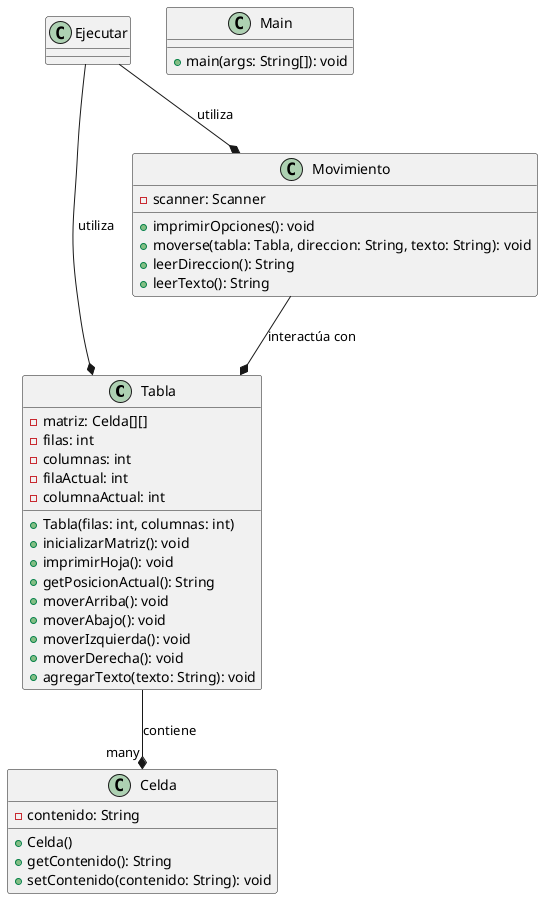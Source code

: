 @startuml
class Tabla {
  - matriz: Celda[][]
  - filas: int
  - columnas: int
  - filaActual: int
  - columnaActual: int
  + Tabla(filas: int, columnas: int)
  + inicializarMatriz(): void
  + imprimirHoja(): void
  + getPosicionActual(): String
  + moverArriba(): void
  + moverAbajo(): void
  + moverIzquierda(): void
  + moverDerecha(): void
  + agregarTexto(texto: String): void
}

class Movimiento {
  - scanner: Scanner
  + imprimirOpciones(): void
  + moverse(tabla: Tabla, direccion: String, texto: String): void
  + leerDireccion(): String
  + leerTexto(): String
}

class Celda {
  - contenido: String
  + Celda()
  + getContenido(): String
  + setContenido(contenido: String): void
}

class Main {
  + main(args: String[]): void
}

Tabla --* "many" Celda : contiene
Movimiento --* Tabla : interactúa con
Ejecutar --* Tabla : utiliza
Ejecutar --* Movimiento : utiliza
@enduml